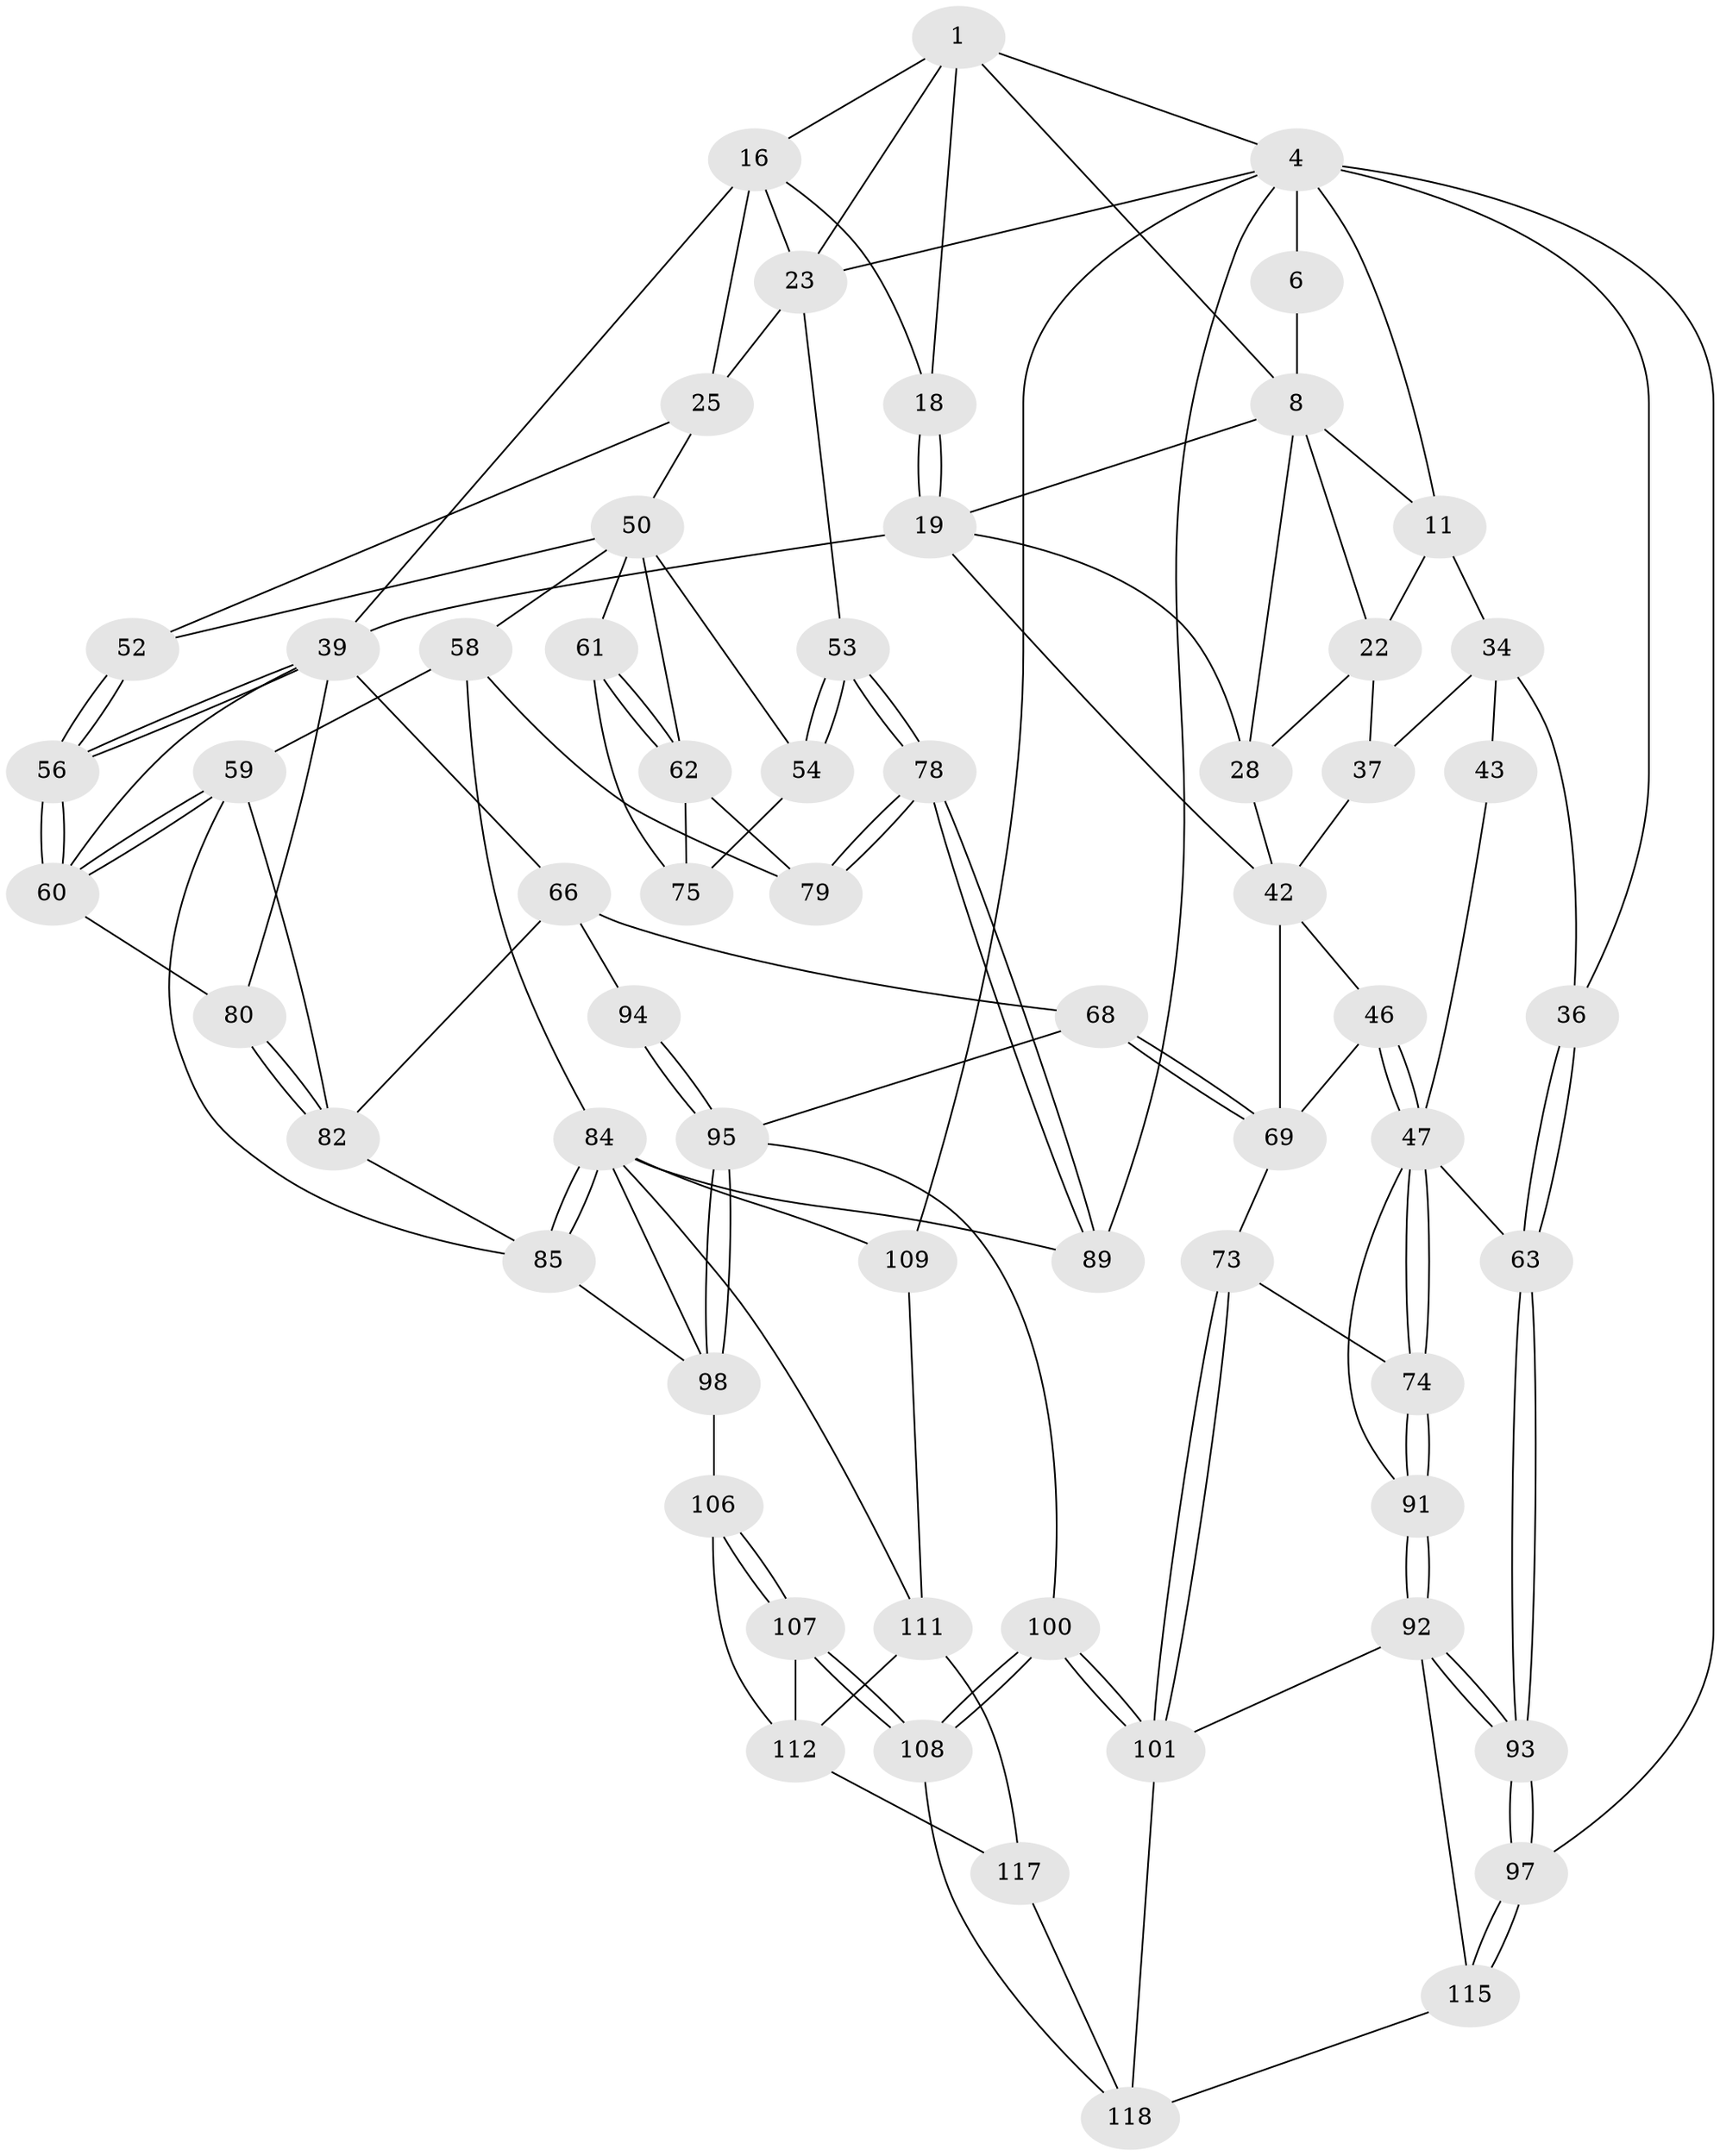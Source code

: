 // original degree distribution, {3: 0.016129032258064516, 4: 0.20967741935483872, 5: 0.5806451612903226, 6: 0.1935483870967742}
// Generated by graph-tools (version 1.1) at 2025/16/03/09/25 04:16:44]
// undirected, 62 vertices, 145 edges
graph export_dot {
graph [start="1"]
  node [color=gray90,style=filled];
  1 [pos="+0.6043653057863331+0",super="+7+2"];
  4 [pos="+1+0",super="+5+88"];
  6 [pos="+0.38294670013433874+0"];
  8 [pos="+0.46857196815789576+0.06450530481493846",super="+9+13"];
  11 [pos="+0.1187630437182369+0.09807432179907143",super="+21+12"];
  16 [pos="+0.7279474079570878+0.10938894100513463",super="+24+17"];
  18 [pos="+0.5901258180625583+0.17348230871632847"];
  19 [pos="+0.5868312735477508+0.17712399204893203",super="+41+20"];
  22 [pos="+0.2054387123700554+0.16484328831630168",super="+29"];
  23 [pos="+0.9093384113434755+0.1821830448877511",super="+31"];
  25 [pos="+0.8038646924009387+0.30996991320361006",super="+32+26"];
  28 [pos="+0.36893963734111584+0.22665045371980738",super="+30"];
  34 [pos="+0.09709871413805232+0.23567038428041828",super="+35+38"];
  36 [pos="+0+0.2804226875359318"];
  37 [pos="+0.2677071022174124+0.3011940407148651"];
  39 [pos="+0.6427409669039875+0.3795830952092552",super="+40"];
  42 [pos="+0.46027770193082856+0.37984338011029994",super="+44"];
  43 [pos="+0.11935268331565423+0.39667805088752917"];
  46 [pos="+0.2658161937572091+0.43548803223430105"];
  47 [pos="+0.19600652634784718+0.5063988558810016",super="+48"];
  50 [pos="+0.8945066074391238+0.3676639308575393",super="+55+51"];
  52 [pos="+0.7930873003479333+0.3977510879963748"];
  53 [pos="+1+0.41007880503359956"];
  54 [pos="+1+0.44432280865475837"];
  56 [pos="+0.7439257592153765+0.46766718543047703"];
  58 [pos="+0.8288430108408377+0.5295268739586533",super="+83"];
  59 [pos="+0.8282375647202781+0.5295920788834857",super="+81"];
  60 [pos="+0.756801970846403+0.5063428553678241",super="+70"];
  61 [pos="+0.8985909589758683+0.46713106763457396"];
  62 [pos="+0.8752408219336445+0.4897027126799838",super="+77"];
  63 [pos="+0+0.4781269280819207"];
  66 [pos="+0.5250616524408255+0.5642883834453767",super="+67+87"];
  68 [pos="+0.4575639199310081+0.5683693539156675",super="+76"];
  69 [pos="+0.4397947692347897+0.4289216214243416",super="+71"];
  73 [pos="+0.3587217861692201+0.6306055110493803"];
  74 [pos="+0.3264361350798428+0.6205337323205599"];
  75 [pos="+0.9678833629199872+0.5162635971183497"];
  78 [pos="+1+0.5829282645877062"];
  79 [pos="+0.9559980360754676+0.5547855101419836"];
  80 [pos="+0.6914036214036652+0.585261650327814"];
  82 [pos="+0.6922758065439065+0.5940967658886603",super="+86"];
  84 [pos="+0.9200395317626571+0.6838124579269385",super="+99"];
  85 [pos="+0.7775778112216964+0.638652006492398",super="+90"];
  89 [pos="+1+0.7314064875798171"];
  91 [pos="+0.12314997428796359+0.7234991447197542"];
  92 [pos="+0.11026557445401722+0.7587560287761824",super="+103"];
  93 [pos="+0+0.7545264111465574"];
  94 [pos="+0.5715048796780734+0.6965458288704327"];
  95 [pos="+0.5596363436788646+0.7392677874394522",super="+96"];
  97 [pos="+0+1"];
  98 [pos="+0.7075204631500907+0.7451856587006729",super="+105"];
  100 [pos="+0.49957055852835586+0.858591440702108"];
  101 [pos="+0.3431129852476156+0.7846394404642723",super="+102"];
  106 [pos="+0.7168616330153657+0.7929884544204473"];
  107 [pos="+0.551858442735242+0.8994880518370316"];
  108 [pos="+0.5242158148121141+0.9051910327636821"];
  109 [pos="+1+1"];
  111 [pos="+0.7927635553537292+0.8769222131531941",super="+116"];
  112 [pos="+0.737443332137891+0.8323433969001323",super="+113"];
  115 [pos="+0+1"];
  117 [pos="+0.7512065980492231+0.955399532009085",super="+122"];
  118 [pos="+0.27993111857333536+0.91646562874985",super="+120+119"];
  1 -- 8;
  1 -- 18;
  1 -- 16;
  1 -- 4;
  1 -- 23;
  4 -- 97 [weight=2];
  4 -- 36;
  4 -- 6;
  4 -- 11;
  4 -- 23;
  4 -- 89;
  4 -- 109;
  6 -- 8;
  8 -- 11 [weight=2];
  8 -- 19;
  8 -- 22;
  8 -- 28;
  11 -- 34;
  11 -- 22;
  16 -- 25 [weight=2];
  16 -- 23;
  16 -- 18;
  16 -- 39;
  18 -- 19;
  18 -- 19;
  19 -- 42;
  19 -- 28;
  19 -- 39;
  22 -- 28;
  22 -- 37;
  23 -- 53;
  23 -- 25;
  25 -- 50;
  25 -- 52;
  28 -- 42;
  34 -- 43 [weight=2];
  34 -- 36;
  34 -- 37;
  36 -- 63;
  36 -- 63;
  37 -- 42;
  39 -- 56;
  39 -- 56;
  39 -- 80;
  39 -- 66;
  39 -- 60;
  42 -- 69;
  42 -- 46;
  43 -- 47;
  46 -- 47;
  46 -- 47;
  46 -- 69;
  47 -- 74;
  47 -- 74;
  47 -- 91;
  47 -- 63;
  50 -- 61;
  50 -- 54;
  50 -- 62;
  50 -- 58;
  50 -- 52;
  52 -- 56;
  52 -- 56;
  53 -- 54;
  53 -- 54;
  53 -- 78;
  53 -- 78;
  54 -- 75;
  56 -- 60;
  56 -- 60;
  58 -- 59;
  58 -- 84;
  58 -- 79;
  59 -- 60;
  59 -- 60;
  59 -- 82;
  59 -- 85;
  60 -- 80;
  61 -- 62;
  61 -- 62;
  61 -- 75;
  62 -- 75;
  62 -- 79;
  63 -- 93;
  63 -- 93;
  66 -- 68;
  66 -- 94 [weight=2];
  66 -- 82;
  68 -- 69 [weight=2];
  68 -- 69;
  68 -- 95;
  69 -- 73;
  73 -- 74;
  73 -- 101;
  73 -- 101;
  74 -- 91;
  74 -- 91;
  78 -- 79;
  78 -- 79;
  78 -- 89;
  78 -- 89;
  80 -- 82;
  80 -- 82;
  82 -- 85;
  84 -- 85;
  84 -- 85;
  84 -- 98;
  84 -- 89;
  84 -- 109;
  84 -- 111;
  85 -- 98;
  91 -- 92;
  91 -- 92;
  92 -- 93;
  92 -- 93;
  92 -- 115;
  92 -- 101;
  93 -- 97;
  93 -- 97;
  94 -- 95;
  94 -- 95;
  95 -- 98;
  95 -- 98;
  95 -- 100;
  97 -- 115;
  97 -- 115;
  98 -- 106;
  100 -- 101;
  100 -- 101;
  100 -- 108;
  100 -- 108;
  101 -- 118;
  106 -- 107;
  106 -- 107;
  106 -- 112;
  107 -- 108;
  107 -- 108;
  107 -- 112;
  108 -- 118;
  109 -- 111;
  111 -- 112;
  111 -- 117 [weight=2];
  112 -- 117 [weight=2];
  115 -- 118;
  117 -- 118;
}
